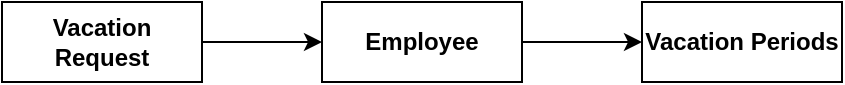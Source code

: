 <mxfile version="24.2.2" type="device">
  <diagram id="R2lEEEUBdFMjLlhIrx00" name="Page-1">
    <mxGraphModel dx="1386" dy="785" grid="1" gridSize="10" guides="1" tooltips="1" connect="1" arrows="1" fold="1" page="1" pageScale="1" pageWidth="850" pageHeight="1100" math="0" shadow="0" extFonts="Permanent Marker^https://fonts.googleapis.com/css?family=Permanent+Marker">
      <root>
        <mxCell id="0" />
        <mxCell id="1" parent="0" />
        <mxCell id="3cGIp0WvmhX9Rzyk-sfF-4" style="edgeStyle=orthogonalEdgeStyle;rounded=0;orthogonalLoop=1;jettySize=auto;html=1;exitX=1;exitY=0.5;exitDx=0;exitDy=0;entryX=0;entryY=0.5;entryDx=0;entryDy=0;" edge="1" parent="1" source="3cGIp0WvmhX9Rzyk-sfF-1" target="3cGIp0WvmhX9Rzyk-sfF-2">
          <mxGeometry relative="1" as="geometry" />
        </mxCell>
        <mxCell id="3cGIp0WvmhX9Rzyk-sfF-1" value="&lt;b&gt;Vacation Request&lt;/b&gt;" style="whiteSpace=wrap;html=1;align=center;" vertex="1" parent="1">
          <mxGeometry x="40" y="40" width="100" height="40" as="geometry" />
        </mxCell>
        <mxCell id="3cGIp0WvmhX9Rzyk-sfF-5" style="edgeStyle=orthogonalEdgeStyle;rounded=0;orthogonalLoop=1;jettySize=auto;html=1;exitX=1;exitY=0.5;exitDx=0;exitDy=0;entryX=0;entryY=0.5;entryDx=0;entryDy=0;" edge="1" parent="1" source="3cGIp0WvmhX9Rzyk-sfF-2" target="3cGIp0WvmhX9Rzyk-sfF-3">
          <mxGeometry relative="1" as="geometry" />
        </mxCell>
        <mxCell id="3cGIp0WvmhX9Rzyk-sfF-2" value="&lt;b&gt;Employee&lt;/b&gt;" style="whiteSpace=wrap;html=1;align=center;" vertex="1" parent="1">
          <mxGeometry x="200" y="40" width="100" height="40" as="geometry" />
        </mxCell>
        <mxCell id="3cGIp0WvmhX9Rzyk-sfF-3" value="&lt;b&gt;Vacation Periods&lt;/b&gt;" style="whiteSpace=wrap;html=1;align=center;" vertex="1" parent="1">
          <mxGeometry x="360" y="40" width="100" height="40" as="geometry" />
        </mxCell>
      </root>
    </mxGraphModel>
  </diagram>
</mxfile>
